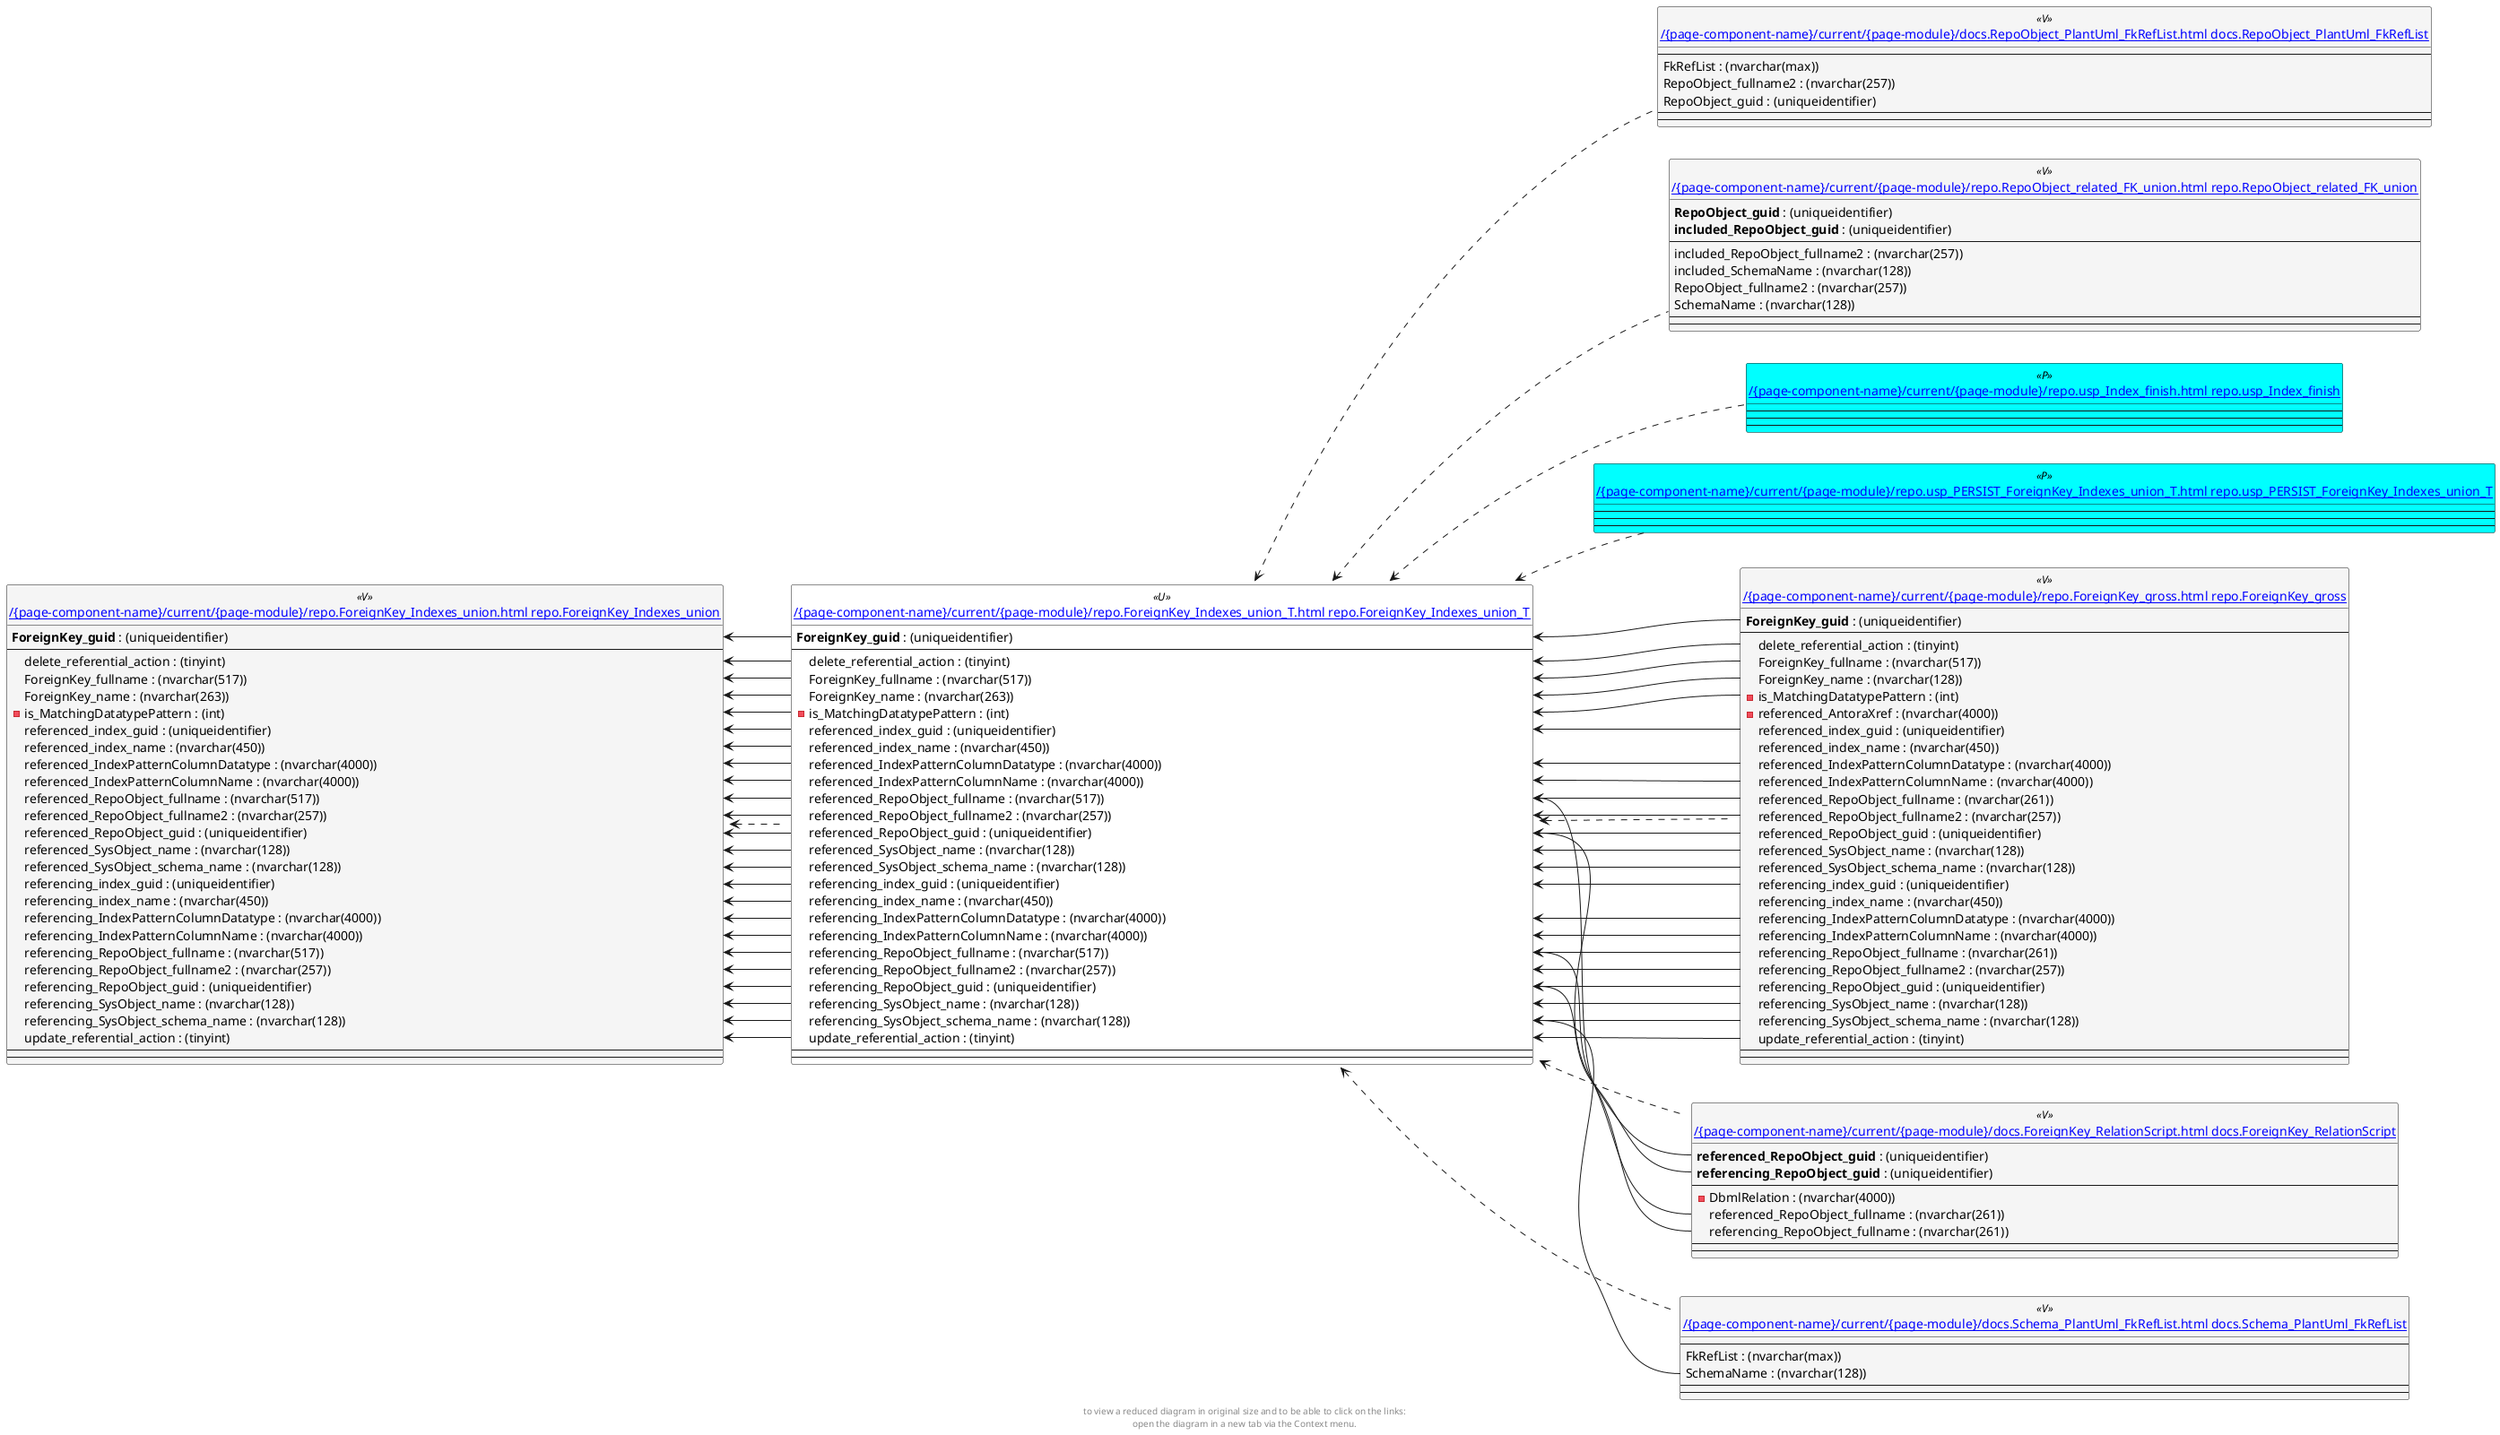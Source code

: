 @startuml
left to right direction
'top to bottom direction
hide circle
'avoide "." issues:
set namespaceSeparator none


skinparam class {
  BackgroundColor White
  BackgroundColor<<FN>> Yellow
  BackgroundColor<<FS>> Yellow
  BackgroundColor<<FT>> LightGray
  BackgroundColor<<IF>> Yellow
  BackgroundColor<<IS>> Yellow
  BackgroundColor<<P>> Aqua
  BackgroundColor<<PC>> Aqua
  BackgroundColor<<SN>> Yellow
  BackgroundColor<<SO>> SlateBlue
  BackgroundColor<<TF>> LightGray
  BackgroundColor<<TR>> Tomato
  BackgroundColor<<U>> White
  BackgroundColor<<V>> WhiteSmoke
  BackgroundColor<<X>> Aqua
}


entity "[[{site-url}/{page-component-name}/current/{page-module}/docs.ForeignKey_RelationScript.html docs.ForeignKey_RelationScript]]" as docs.ForeignKey_RelationScript << V >> {
  **referenced_RepoObject_guid** : (uniqueidentifier)
  **referencing_RepoObject_guid** : (uniqueidentifier)
  --
  - DbmlRelation : (nvarchar(4000))
  referenced_RepoObject_fullname : (nvarchar(261))
  referencing_RepoObject_fullname : (nvarchar(261))
  --
  --
}

entity "[[{site-url}/{page-component-name}/current/{page-module}/docs.RepoObject_PlantUml_FkRefList.html docs.RepoObject_PlantUml_FkRefList]]" as docs.RepoObject_PlantUml_FkRefList << V >> {
  --
  FkRefList : (nvarchar(max))
  RepoObject_fullname2 : (nvarchar(257))
  RepoObject_guid : (uniqueidentifier)
  --
  --
}

entity "[[{site-url}/{page-component-name}/current/{page-module}/docs.Schema_PlantUml_FkRefList.html docs.Schema_PlantUml_FkRefList]]" as docs.Schema_PlantUml_FkRefList << V >> {
  --
  FkRefList : (nvarchar(max))
  SchemaName : (nvarchar(128))
  --
  --
}

entity "[[{site-url}/{page-component-name}/current/{page-module}/repo.ForeignKey_gross.html repo.ForeignKey_gross]]" as repo.ForeignKey_gross << V >> {
  **ForeignKey_guid** : (uniqueidentifier)
  --
  delete_referential_action : (tinyint)
  ForeignKey_fullname : (nvarchar(517))
  ForeignKey_name : (nvarchar(128))
  - is_MatchingDatatypePattern : (int)
  - referenced_AntoraXref : (nvarchar(4000))
  referenced_index_guid : (uniqueidentifier)
  referenced_index_name : (nvarchar(450))
  referenced_IndexPatternColumnDatatype : (nvarchar(4000))
  referenced_IndexPatternColumnName : (nvarchar(4000))
  referenced_RepoObject_fullname : (nvarchar(261))
  referenced_RepoObject_fullname2 : (nvarchar(257))
  referenced_RepoObject_guid : (uniqueidentifier)
  referenced_SysObject_name : (nvarchar(128))
  referenced_SysObject_schema_name : (nvarchar(128))
  referencing_index_guid : (uniqueidentifier)
  referencing_index_name : (nvarchar(450))
  referencing_IndexPatternColumnDatatype : (nvarchar(4000))
  referencing_IndexPatternColumnName : (nvarchar(4000))
  referencing_RepoObject_fullname : (nvarchar(261))
  referencing_RepoObject_fullname2 : (nvarchar(257))
  referencing_RepoObject_guid : (uniqueidentifier)
  referencing_SysObject_name : (nvarchar(128))
  referencing_SysObject_schema_name : (nvarchar(128))
  update_referential_action : (tinyint)
  --
  --
}

entity "[[{site-url}/{page-component-name}/current/{page-module}/repo.ForeignKey_Indexes_union.html repo.ForeignKey_Indexes_union]]" as repo.ForeignKey_Indexes_union << V >> {
  **ForeignKey_guid** : (uniqueidentifier)
  --
  delete_referential_action : (tinyint)
  ForeignKey_fullname : (nvarchar(517))
  ForeignKey_name : (nvarchar(263))
  - is_MatchingDatatypePattern : (int)
  referenced_index_guid : (uniqueidentifier)
  referenced_index_name : (nvarchar(450))
  referenced_IndexPatternColumnDatatype : (nvarchar(4000))
  referenced_IndexPatternColumnName : (nvarchar(4000))
  referenced_RepoObject_fullname : (nvarchar(517))
  referenced_RepoObject_fullname2 : (nvarchar(257))
  referenced_RepoObject_guid : (uniqueidentifier)
  referenced_SysObject_name : (nvarchar(128))
  referenced_SysObject_schema_name : (nvarchar(128))
  referencing_index_guid : (uniqueidentifier)
  referencing_index_name : (nvarchar(450))
  referencing_IndexPatternColumnDatatype : (nvarchar(4000))
  referencing_IndexPatternColumnName : (nvarchar(4000))
  referencing_RepoObject_fullname : (nvarchar(517))
  referencing_RepoObject_fullname2 : (nvarchar(257))
  referencing_RepoObject_guid : (uniqueidentifier)
  referencing_SysObject_name : (nvarchar(128))
  referencing_SysObject_schema_name : (nvarchar(128))
  update_referential_action : (tinyint)
  --
  --
}

entity "[[{site-url}/{page-component-name}/current/{page-module}/repo.ForeignKey_Indexes_union_T.html repo.ForeignKey_Indexes_union_T]]" as repo.ForeignKey_Indexes_union_T << U >> {
  **ForeignKey_guid** : (uniqueidentifier)
  --
  delete_referential_action : (tinyint)
  ForeignKey_fullname : (nvarchar(517))
  ForeignKey_name : (nvarchar(263))
  - is_MatchingDatatypePattern : (int)
  referenced_index_guid : (uniqueidentifier)
  referenced_index_name : (nvarchar(450))
  referenced_IndexPatternColumnDatatype : (nvarchar(4000))
  referenced_IndexPatternColumnName : (nvarchar(4000))
  referenced_RepoObject_fullname : (nvarchar(517))
  referenced_RepoObject_fullname2 : (nvarchar(257))
  referenced_RepoObject_guid : (uniqueidentifier)
  referenced_SysObject_name : (nvarchar(128))
  referenced_SysObject_schema_name : (nvarchar(128))
  referencing_index_guid : (uniqueidentifier)
  referencing_index_name : (nvarchar(450))
  referencing_IndexPatternColumnDatatype : (nvarchar(4000))
  referencing_IndexPatternColumnName : (nvarchar(4000))
  referencing_RepoObject_fullname : (nvarchar(517))
  referencing_RepoObject_fullname2 : (nvarchar(257))
  referencing_RepoObject_guid : (uniqueidentifier)
  referencing_SysObject_name : (nvarchar(128))
  referencing_SysObject_schema_name : (nvarchar(128))
  update_referential_action : (tinyint)
  --
  --
}

entity "[[{site-url}/{page-component-name}/current/{page-module}/repo.RepoObject_related_FK_union.html repo.RepoObject_related_FK_union]]" as repo.RepoObject_related_FK_union << V >> {
  **RepoObject_guid** : (uniqueidentifier)
  **included_RepoObject_guid** : (uniqueidentifier)
  --
  included_RepoObject_fullname2 : (nvarchar(257))
  included_SchemaName : (nvarchar(128))
  RepoObject_fullname2 : (nvarchar(257))
  SchemaName : (nvarchar(128))
  --
  --
}

entity "[[{site-url}/{page-component-name}/current/{page-module}/repo.usp_Index_finish.html repo.usp_Index_finish]]" as repo.usp_Index_finish << P >> {
  --
  --
  --
}

entity "[[{site-url}/{page-component-name}/current/{page-module}/repo.usp_PERSIST_ForeignKey_Indexes_union_T.html repo.usp_PERSIST_ForeignKey_Indexes_union_T]]" as repo.usp_PERSIST_ForeignKey_Indexes_union_T << P >> {
  --
  --
  --
}

repo.ForeignKey_Indexes_union <.. repo.ForeignKey_Indexes_union_T
repo.ForeignKey_Indexes_union_T <.. docs.RepoObject_PlantUml_FkRefList
repo.ForeignKey_Indexes_union_T <.. repo.usp_PERSIST_ForeignKey_Indexes_union_T
repo.ForeignKey_Indexes_union_T <.. repo.RepoObject_related_FK_union
repo.ForeignKey_Indexes_union_T <.. docs.Schema_PlantUml_FkRefList
repo.ForeignKey_Indexes_union_T <.. repo.usp_Index_finish
repo.ForeignKey_Indexes_union_T <.. repo.ForeignKey_gross
repo.ForeignKey_Indexes_union_T <.. docs.ForeignKey_RelationScript
repo.ForeignKey_Indexes_union::delete_referential_action <-- repo.ForeignKey_Indexes_union_T::delete_referential_action
repo.ForeignKey_Indexes_union::ForeignKey_fullname <-- repo.ForeignKey_Indexes_union_T::ForeignKey_fullname
repo.ForeignKey_Indexes_union::ForeignKey_guid <-- repo.ForeignKey_Indexes_union_T::ForeignKey_guid
repo.ForeignKey_Indexes_union::ForeignKey_name <-- repo.ForeignKey_Indexes_union_T::ForeignKey_name
repo.ForeignKey_Indexes_union::is_MatchingDatatypePattern <-- repo.ForeignKey_Indexes_union_T::is_MatchingDatatypePattern
repo.ForeignKey_Indexes_union::referenced_index_guid <-- repo.ForeignKey_Indexes_union_T::referenced_index_guid
repo.ForeignKey_Indexes_union::referenced_index_name <-- repo.ForeignKey_Indexes_union_T::referenced_index_name
repo.ForeignKey_Indexes_union::referenced_IndexPatternColumnDatatype <-- repo.ForeignKey_Indexes_union_T::referenced_IndexPatternColumnDatatype
repo.ForeignKey_Indexes_union::referenced_IndexPatternColumnName <-- repo.ForeignKey_Indexes_union_T::referenced_IndexPatternColumnName
repo.ForeignKey_Indexes_union::referenced_RepoObject_fullname <-- repo.ForeignKey_Indexes_union_T::referenced_RepoObject_fullname
repo.ForeignKey_Indexes_union::referenced_RepoObject_fullname2 <-- repo.ForeignKey_Indexes_union_T::referenced_RepoObject_fullname2
repo.ForeignKey_Indexes_union::referenced_RepoObject_guid <-- repo.ForeignKey_Indexes_union_T::referenced_RepoObject_guid
repo.ForeignKey_Indexes_union::referenced_SysObject_name <-- repo.ForeignKey_Indexes_union_T::referenced_SysObject_name
repo.ForeignKey_Indexes_union::referenced_SysObject_schema_name <-- repo.ForeignKey_Indexes_union_T::referenced_SysObject_schema_name
repo.ForeignKey_Indexes_union::referencing_index_guid <-- repo.ForeignKey_Indexes_union_T::referencing_index_guid
repo.ForeignKey_Indexes_union::referencing_index_name <-- repo.ForeignKey_Indexes_union_T::referencing_index_name
repo.ForeignKey_Indexes_union::referencing_IndexPatternColumnDatatype <-- repo.ForeignKey_Indexes_union_T::referencing_IndexPatternColumnDatatype
repo.ForeignKey_Indexes_union::referencing_IndexPatternColumnName <-- repo.ForeignKey_Indexes_union_T::referencing_IndexPatternColumnName
repo.ForeignKey_Indexes_union::referencing_RepoObject_fullname <-- repo.ForeignKey_Indexes_union_T::referencing_RepoObject_fullname
repo.ForeignKey_Indexes_union::referencing_RepoObject_fullname2 <-- repo.ForeignKey_Indexes_union_T::referencing_RepoObject_fullname2
repo.ForeignKey_Indexes_union::referencing_RepoObject_guid <-- repo.ForeignKey_Indexes_union_T::referencing_RepoObject_guid
repo.ForeignKey_Indexes_union::referencing_SysObject_name <-- repo.ForeignKey_Indexes_union_T::referencing_SysObject_name
repo.ForeignKey_Indexes_union::referencing_SysObject_schema_name <-- repo.ForeignKey_Indexes_union_T::referencing_SysObject_schema_name
repo.ForeignKey_Indexes_union::update_referential_action <-- repo.ForeignKey_Indexes_union_T::update_referential_action
repo.ForeignKey_Indexes_union_T::delete_referential_action <-- repo.ForeignKey_gross::delete_referential_action
repo.ForeignKey_Indexes_union_T::ForeignKey_fullname <-- repo.ForeignKey_gross::ForeignKey_fullname
repo.ForeignKey_Indexes_union_T::ForeignKey_guid <-- repo.ForeignKey_gross::ForeignKey_guid
repo.ForeignKey_Indexes_union_T::ForeignKey_name <-- repo.ForeignKey_gross::ForeignKey_name
repo.ForeignKey_Indexes_union_T::is_MatchingDatatypePattern <-- repo.ForeignKey_gross::is_MatchingDatatypePattern
repo.ForeignKey_Indexes_union_T::referenced_index_guid <-- repo.ForeignKey_gross::referenced_index_guid
repo.ForeignKey_Indexes_union_T::referenced_IndexPatternColumnDatatype <-- repo.ForeignKey_gross::referenced_IndexPatternColumnDatatype
repo.ForeignKey_Indexes_union_T::referenced_IndexPatternColumnName <-- repo.ForeignKey_gross::referenced_IndexPatternColumnName
repo.ForeignKey_Indexes_union_T::referenced_RepoObject_fullname <-- docs.ForeignKey_RelationScript::referenced_RepoObject_fullname
repo.ForeignKey_Indexes_union_T::referenced_RepoObject_fullname <-- repo.ForeignKey_gross::referenced_RepoObject_fullname
repo.ForeignKey_Indexes_union_T::referenced_RepoObject_fullname2 <-- repo.ForeignKey_gross::referenced_RepoObject_fullname2
repo.ForeignKey_Indexes_union_T::referenced_RepoObject_guid <-- docs.ForeignKey_RelationScript::referenced_RepoObject_guid
repo.ForeignKey_Indexes_union_T::referenced_RepoObject_guid <-- repo.ForeignKey_gross::referenced_RepoObject_guid
repo.ForeignKey_Indexes_union_T::referenced_SysObject_name <-- repo.ForeignKey_gross::referenced_SysObject_name
repo.ForeignKey_Indexes_union_T::referenced_SysObject_schema_name <-- repo.ForeignKey_gross::referenced_SysObject_schema_name
repo.ForeignKey_Indexes_union_T::referencing_index_guid <-- repo.ForeignKey_gross::referencing_index_guid
repo.ForeignKey_Indexes_union_T::referencing_IndexPatternColumnDatatype <-- repo.ForeignKey_gross::referencing_IndexPatternColumnDatatype
repo.ForeignKey_Indexes_union_T::referencing_IndexPatternColumnName <-- repo.ForeignKey_gross::referencing_IndexPatternColumnName
repo.ForeignKey_Indexes_union_T::referencing_RepoObject_fullname <-- docs.ForeignKey_RelationScript::referencing_RepoObject_fullname
repo.ForeignKey_Indexes_union_T::referencing_RepoObject_fullname <-- repo.ForeignKey_gross::referencing_RepoObject_fullname
repo.ForeignKey_Indexes_union_T::referencing_RepoObject_fullname2 <-- repo.ForeignKey_gross::referencing_RepoObject_fullname2
repo.ForeignKey_Indexes_union_T::referencing_RepoObject_guid <-- docs.ForeignKey_RelationScript::referencing_RepoObject_guid
repo.ForeignKey_Indexes_union_T::referencing_RepoObject_guid <-- repo.ForeignKey_gross::referencing_RepoObject_guid
repo.ForeignKey_Indexes_union_T::referencing_SysObject_name <-- repo.ForeignKey_gross::referencing_SysObject_name
repo.ForeignKey_Indexes_union_T::referencing_SysObject_schema_name <-- repo.ForeignKey_gross::referencing_SysObject_schema_name
repo.ForeignKey_Indexes_union_T::referencing_SysObject_schema_name <-- docs.Schema_PlantUml_FkRefList::SchemaName
repo.ForeignKey_Indexes_union_T::update_referential_action <-- repo.ForeignKey_gross::update_referential_action
footer
to view a reduced diagram in original size and to be able to click on the links:
open the diagram in a new tab via the Context menu.
end footer

@enduml

